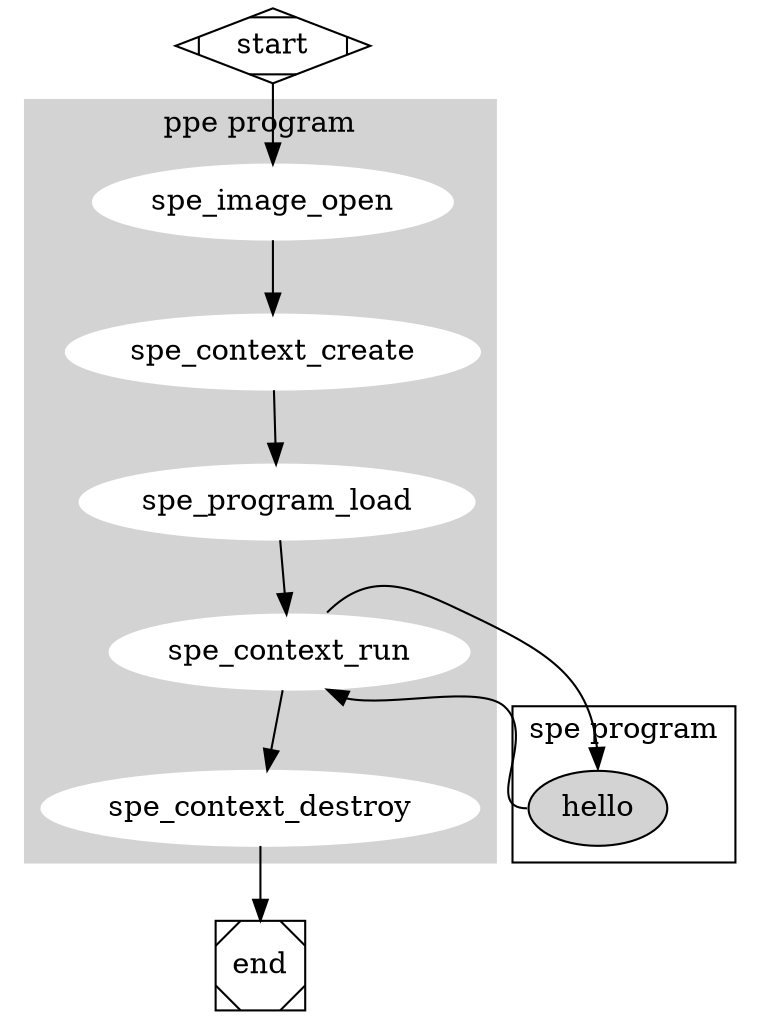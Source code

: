 digraph G {
        subgraph cluster_0 {
                style=filled;
                color=lightgrey;
                node [style=filled,color=white];
        	spe_image_open -> spe_context_create -> spe_program_load -> spe_context_run -> spe_context_destroy
                label = "ppe program";
        }
        subgraph cluster_1 {
                node [style=filled];
                hello;
                label = "spe program";
                color=black
        }
;
        start -> spe_image_open;
        spe_context_run  -> hello [tailport = ne  headport = n ]; 
        hello -> spe_context_run [tailport = w headport = se ];

        spe_context_destroy -> end;

        start [shape=Mdiamond];
        end [shape=Msquare];
}

